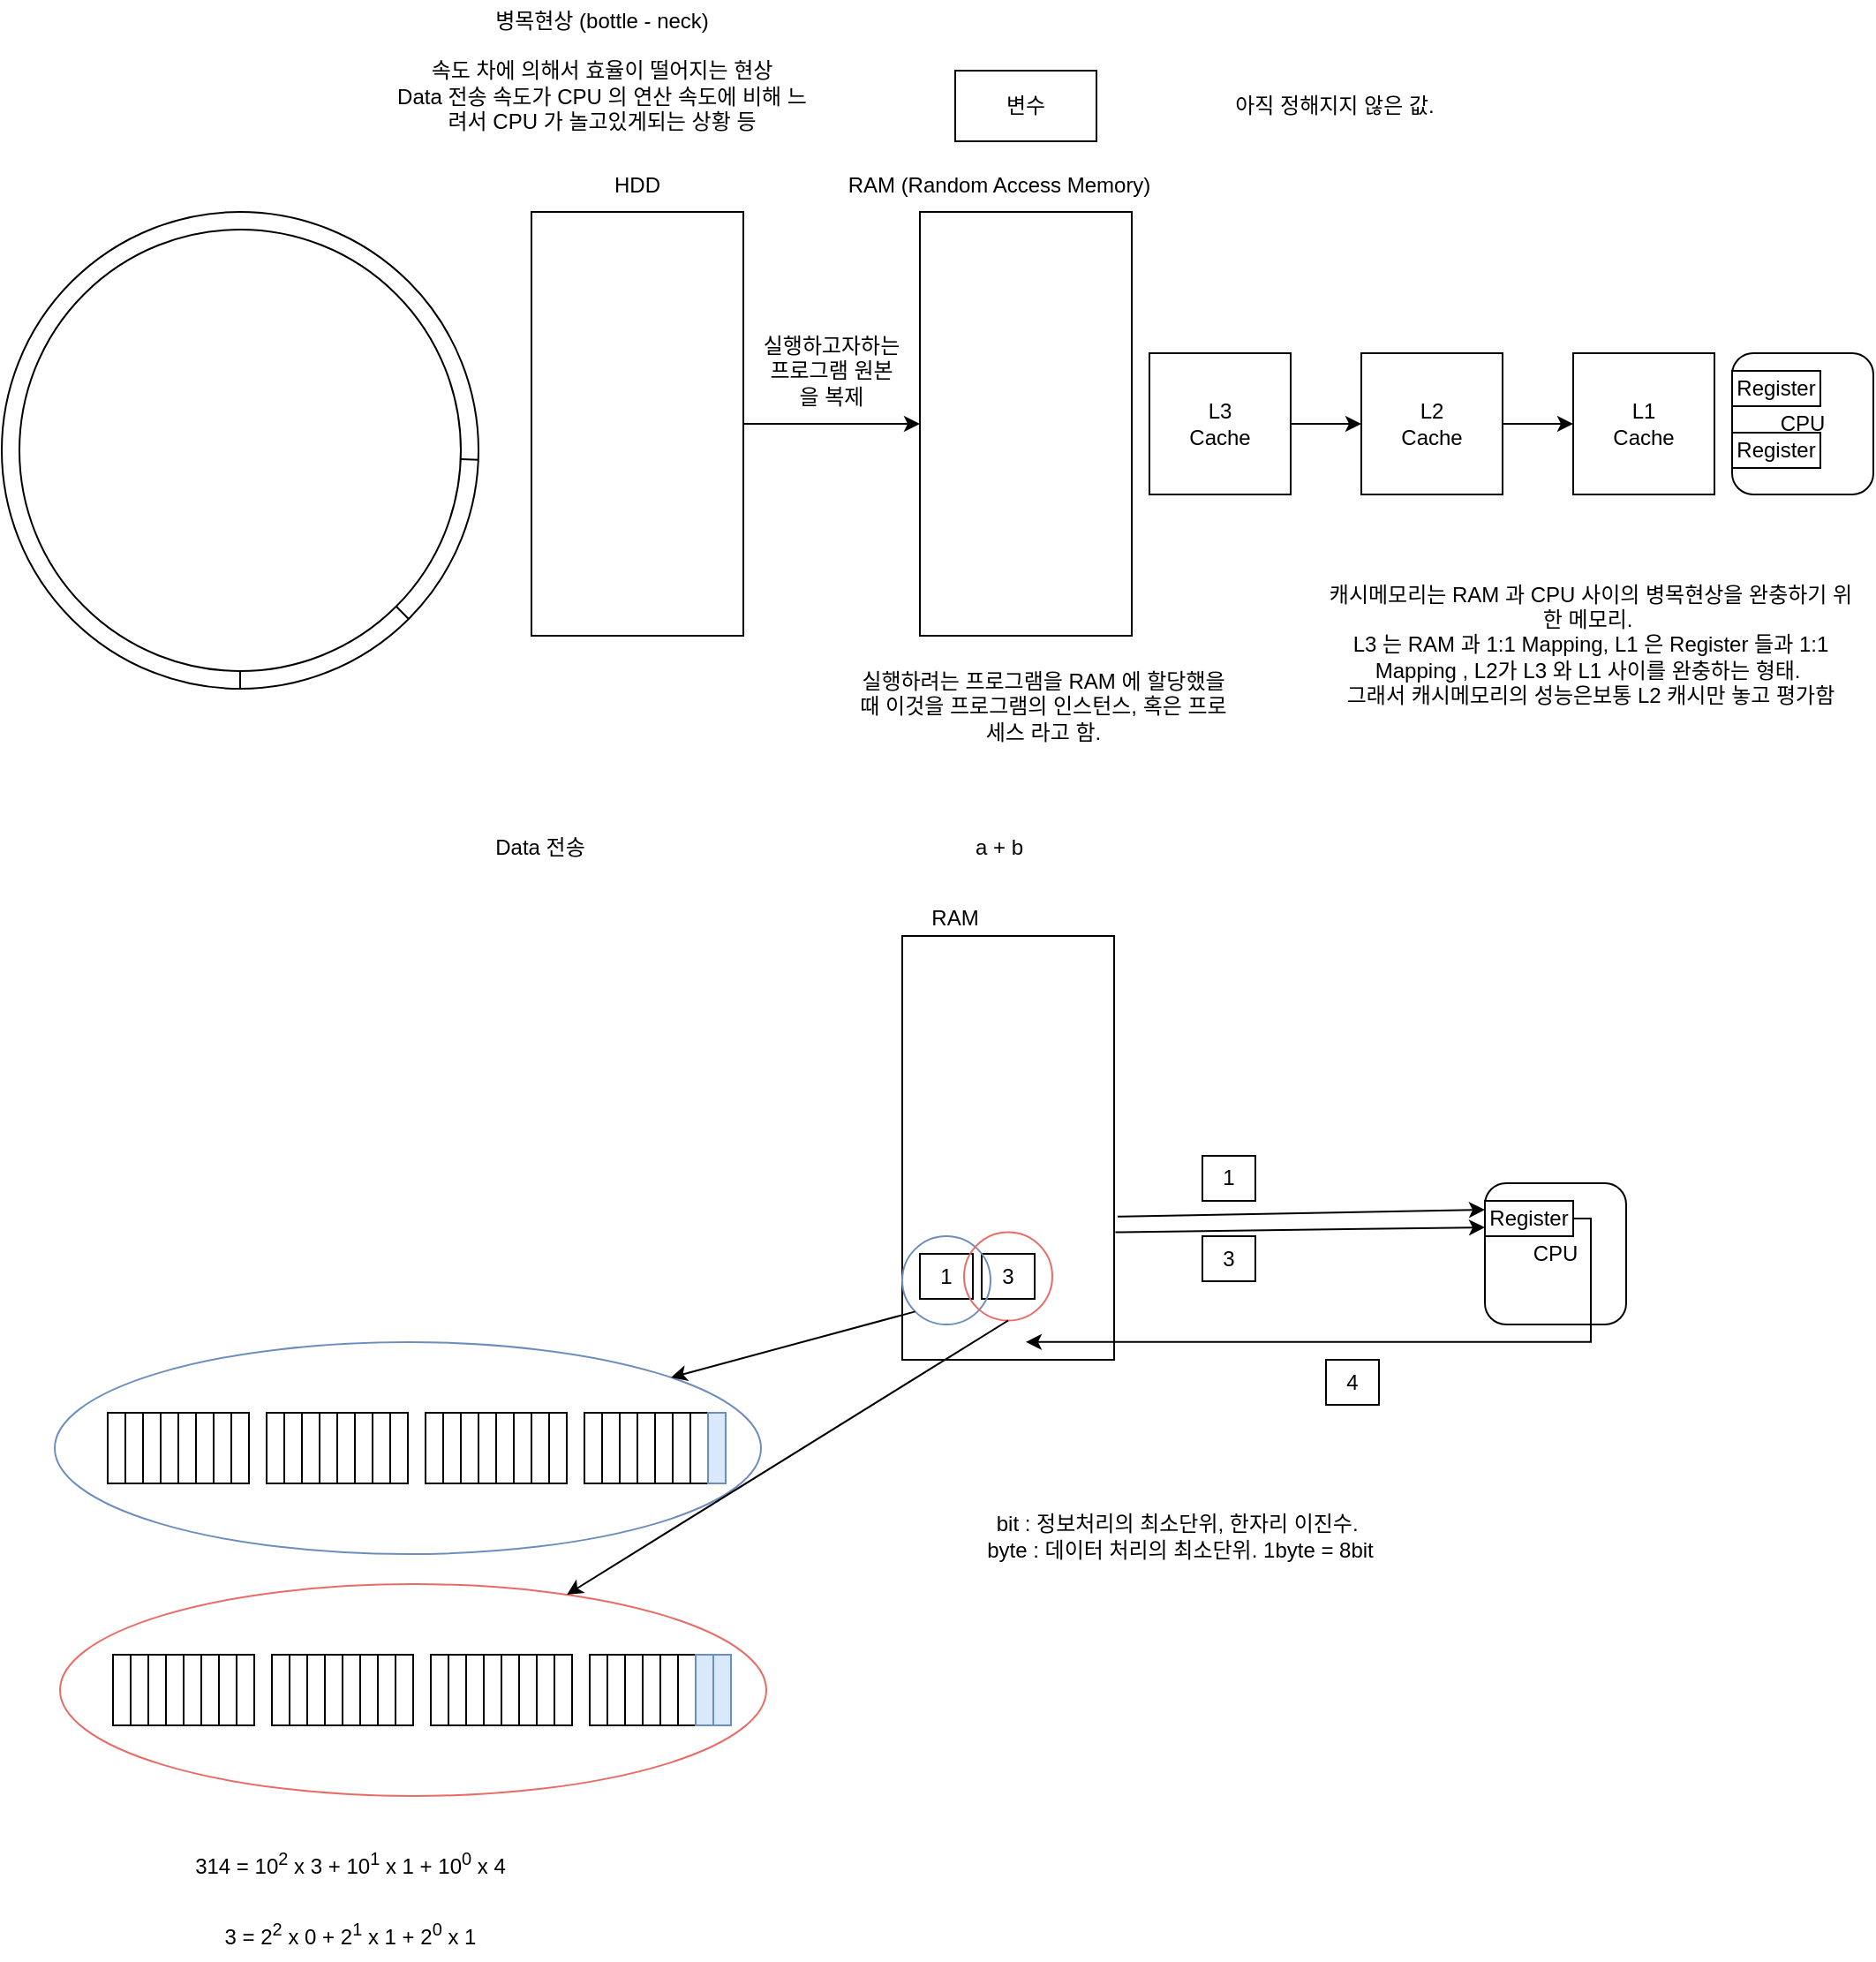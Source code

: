 <mxfile version="21.0.6" type="device"><diagram id="C5RBs43oDa-KdzZeNtuy" name="Page-1"><mxGraphModel dx="1756" dy="484" grid="1" gridSize="10" guides="1" tooltips="1" connect="1" arrows="1" fold="1" page="1" pageScale="1" pageWidth="827" pageHeight="1169" math="0" shadow="0"><root><mxCell id="WIyWlLk6GJQsqaUBKTNV-0"/><mxCell id="WIyWlLk6GJQsqaUBKTNV-1" parent="WIyWlLk6GJQsqaUBKTNV-0"/><mxCell id="YJlCzbso2T-TveJjGUCe-86" value="" style="ellipse;whiteSpace=wrap;html=1;fillColor=none;strokeColor=#6c8ebf;" vertex="1" parent="WIyWlLk6GJQsqaUBKTNV-1"><mxGeometry x="-470" y="760" width="400" height="120" as="geometry"/></mxCell><mxCell id="YJlCzbso2T-TveJjGUCe-2" value="변수" style="rounded=0;whiteSpace=wrap;html=1;" vertex="1" parent="WIyWlLk6GJQsqaUBKTNV-1"><mxGeometry x="40" y="40" width="80" height="40" as="geometry"/></mxCell><mxCell id="YJlCzbso2T-TveJjGUCe-3" value="아직 정해지지 않은 값." style="text;html=1;strokeColor=none;fillColor=none;align=center;verticalAlign=middle;whiteSpace=wrap;rounded=0;" vertex="1" parent="WIyWlLk6GJQsqaUBKTNV-1"><mxGeometry x="130" y="40" width="250" height="40" as="geometry"/></mxCell><mxCell id="YJlCzbso2T-TveJjGUCe-6" value="RAM (Random Access Memory)" style="text;html=1;strokeColor=none;fillColor=none;align=center;verticalAlign=middle;whiteSpace=wrap;rounded=0;" vertex="1" parent="WIyWlLk6GJQsqaUBKTNV-1"><mxGeometry x="-30" y="90" width="190" height="30" as="geometry"/></mxCell><mxCell id="YJlCzbso2T-TveJjGUCe-7" value="" style="rounded=0;whiteSpace=wrap;html=1;" vertex="1" parent="WIyWlLk6GJQsqaUBKTNV-1"><mxGeometry x="-200" y="120" width="120" height="240" as="geometry"/></mxCell><mxCell id="YJlCzbso2T-TveJjGUCe-8" value="HDD" style="text;html=1;strokeColor=none;fillColor=none;align=center;verticalAlign=middle;whiteSpace=wrap;rounded=0;" vertex="1" parent="WIyWlLk6GJQsqaUBKTNV-1"><mxGeometry x="-200" y="90" width="120" height="30" as="geometry"/></mxCell><mxCell id="YJlCzbso2T-TveJjGUCe-9" value="" style="ellipse;whiteSpace=wrap;html=1;aspect=fixed;" vertex="1" parent="WIyWlLk6GJQsqaUBKTNV-1"><mxGeometry x="-500" y="120" width="270" height="270" as="geometry"/></mxCell><mxCell id="YJlCzbso2T-TveJjGUCe-10" value="" style="ellipse;whiteSpace=wrap;html=1;aspect=fixed;" vertex="1" parent="WIyWlLk6GJQsqaUBKTNV-1"><mxGeometry x="-490" y="130" width="250" height="250" as="geometry"/></mxCell><mxCell id="YJlCzbso2T-TveJjGUCe-11" value="" style="endArrow=none;html=1;rounded=0;" edge="1" parent="WIyWlLk6GJQsqaUBKTNV-1" source="YJlCzbso2T-TveJjGUCe-9"><mxGeometry width="50" height="50" relative="1" as="geometry"><mxPoint x="-290" y="310" as="sourcePoint"/><mxPoint x="-240" y="260" as="targetPoint"/></mxGeometry></mxCell><mxCell id="YJlCzbso2T-TveJjGUCe-12" value="" style="endArrow=none;html=1;rounded=0;entryX=1;entryY=1;entryDx=0;entryDy=0;exitX=1;exitY=1;exitDx=0;exitDy=0;" edge="1" parent="WIyWlLk6GJQsqaUBKTNV-1" source="YJlCzbso2T-TveJjGUCe-10" target="YJlCzbso2T-TveJjGUCe-9"><mxGeometry width="50" height="50" relative="1" as="geometry"><mxPoint x="-220" y="270" as="sourcePoint"/><mxPoint x="-230" y="270" as="targetPoint"/></mxGeometry></mxCell><mxCell id="YJlCzbso2T-TveJjGUCe-13" value="" style="endArrow=none;html=1;rounded=0;entryX=0.5;entryY=1;entryDx=0;entryDy=0;exitX=0.5;exitY=1;exitDx=0;exitDy=0;" edge="1" parent="WIyWlLk6GJQsqaUBKTNV-1" source="YJlCzbso2T-TveJjGUCe-10" target="YJlCzbso2T-TveJjGUCe-9"><mxGeometry width="50" height="50" relative="1" as="geometry"><mxPoint x="-267" y="353" as="sourcePoint"/><mxPoint x="-260" y="360" as="targetPoint"/></mxGeometry></mxCell><mxCell id="YJlCzbso2T-TveJjGUCe-14" value="CPU" style="rounded=1;whiteSpace=wrap;html=1;" vertex="1" parent="WIyWlLk6GJQsqaUBKTNV-1"><mxGeometry x="480" y="200" width="80" height="80" as="geometry"/></mxCell><mxCell id="YJlCzbso2T-TveJjGUCe-18" value="Register" style="rounded=0;whiteSpace=wrap;html=1;" vertex="1" parent="WIyWlLk6GJQsqaUBKTNV-1"><mxGeometry x="480" y="210" width="50" height="20" as="geometry"/></mxCell><mxCell id="YJlCzbso2T-TveJjGUCe-20" value="Register" style="rounded=0;whiteSpace=wrap;html=1;" vertex="1" parent="WIyWlLk6GJQsqaUBKTNV-1"><mxGeometry x="480" y="245" width="50" height="20" as="geometry"/></mxCell><mxCell id="YJlCzbso2T-TveJjGUCe-21" value="병목현상 (bottle - neck)&lt;br&gt;&lt;br&gt;속도 차에 의해서 효율이 떨어지는 현상&lt;br&gt;Data 전송 속도가 CPU 의 연산 속도에 비해 느려서 CPU 가 놀고있게되는 상황 등" style="text;html=1;strokeColor=none;fillColor=none;align=center;verticalAlign=middle;whiteSpace=wrap;rounded=0;" vertex="1" parent="WIyWlLk6GJQsqaUBKTNV-1"><mxGeometry x="-280" width="240" height="80" as="geometry"/></mxCell><mxCell id="YJlCzbso2T-TveJjGUCe-22" value="" style="rounded=0;whiteSpace=wrap;html=1;" vertex="1" parent="WIyWlLk6GJQsqaUBKTNV-1"><mxGeometry x="20" y="120" width="120" height="240" as="geometry"/></mxCell><mxCell id="YJlCzbso2T-TveJjGUCe-23" value="" style="endArrow=classic;html=1;rounded=0;exitX=1;exitY=0.5;exitDx=0;exitDy=0;" edge="1" parent="WIyWlLk6GJQsqaUBKTNV-1" source="YJlCzbso2T-TveJjGUCe-7" target="YJlCzbso2T-TveJjGUCe-22"><mxGeometry width="50" height="50" relative="1" as="geometry"><mxPoint x="100" y="280" as="sourcePoint"/><mxPoint x="150" y="230" as="targetPoint"/></mxGeometry></mxCell><mxCell id="YJlCzbso2T-TveJjGUCe-24" value="실행하고자하는 프로그램 원본을 복제" style="text;html=1;strokeColor=none;fillColor=none;align=center;verticalAlign=middle;whiteSpace=wrap;rounded=0;" vertex="1" parent="WIyWlLk6GJQsqaUBKTNV-1"><mxGeometry x="-70" y="190" width="80" height="40" as="geometry"/></mxCell><mxCell id="YJlCzbso2T-TveJjGUCe-25" value="실행하려는 프로그램을 RAM 에 할당했을 때 이것을 프로그램의 인스턴스, 혹은 프로세스 라고 함." style="text;html=1;strokeColor=none;fillColor=none;align=center;verticalAlign=middle;whiteSpace=wrap;rounded=0;" vertex="1" parent="WIyWlLk6GJQsqaUBKTNV-1"><mxGeometry x="-20" y="380" width="220" height="40" as="geometry"/></mxCell><mxCell id="YJlCzbso2T-TveJjGUCe-27" value="Data 전송" style="text;html=1;strokeColor=none;fillColor=none;align=center;verticalAlign=middle;whiteSpace=wrap;rounded=0;" vertex="1" parent="WIyWlLk6GJQsqaUBKTNV-1"><mxGeometry x="-260" y="460" width="130" height="40" as="geometry"/></mxCell><mxCell id="YJlCzbso2T-TveJjGUCe-29" value="L3&lt;br&gt;Cache" style="rounded=0;whiteSpace=wrap;html=1;" vertex="1" parent="WIyWlLk6GJQsqaUBKTNV-1"><mxGeometry x="150" y="200" width="80" height="80" as="geometry"/></mxCell><mxCell id="YJlCzbso2T-TveJjGUCe-30" value="L2&lt;br&gt;Cache" style="rounded=0;whiteSpace=wrap;html=1;" vertex="1" parent="WIyWlLk6GJQsqaUBKTNV-1"><mxGeometry x="270" y="200" width="80" height="80" as="geometry"/></mxCell><mxCell id="YJlCzbso2T-TveJjGUCe-32" value="L1&lt;br&gt;Cache" style="rounded=0;whiteSpace=wrap;html=1;" vertex="1" parent="WIyWlLk6GJQsqaUBKTNV-1"><mxGeometry x="390" y="200" width="80" height="80" as="geometry"/></mxCell><mxCell id="YJlCzbso2T-TveJjGUCe-34" value="" style="endArrow=classic;html=1;rounded=0;exitX=1;exitY=0.5;exitDx=0;exitDy=0;" edge="1" parent="WIyWlLk6GJQsqaUBKTNV-1" source="YJlCzbso2T-TveJjGUCe-29" target="YJlCzbso2T-TveJjGUCe-30"><mxGeometry width="50" height="50" relative="1" as="geometry"><mxPoint x="-70" y="250" as="sourcePoint"/><mxPoint x="30" y="250" as="targetPoint"/></mxGeometry></mxCell><mxCell id="YJlCzbso2T-TveJjGUCe-35" value="" style="endArrow=classic;html=1;rounded=0;exitX=1;exitY=0.5;exitDx=0;exitDy=0;entryX=0;entryY=0.5;entryDx=0;entryDy=0;" edge="1" parent="WIyWlLk6GJQsqaUBKTNV-1" source="YJlCzbso2T-TveJjGUCe-30" target="YJlCzbso2T-TveJjGUCe-32"><mxGeometry width="50" height="50" relative="1" as="geometry"><mxPoint x="240" y="250" as="sourcePoint"/><mxPoint x="280" y="250" as="targetPoint"/></mxGeometry></mxCell><mxCell id="YJlCzbso2T-TveJjGUCe-36" value="캐시메모리는 RAM 과 CPU 사이의 병목현상을 완충하기 위한 메모리.&amp;nbsp;&lt;br&gt;L3 는 RAM 과 1:1 Mapping, L1 은 Register 들과 1:1 Mapping , L2가 L3 와 L1 사이를 완충하는 형태.&amp;nbsp;&lt;br&gt;그래서 캐시메모리의 성능은보통 L2 캐시만 놓고 평가함" style="text;html=1;strokeColor=none;fillColor=none;align=center;verticalAlign=middle;whiteSpace=wrap;rounded=0;" vertex="1" parent="WIyWlLk6GJQsqaUBKTNV-1"><mxGeometry x="250" y="330" width="300" height="70" as="geometry"/></mxCell><mxCell id="YJlCzbso2T-TveJjGUCe-38" value="a + b" style="text;html=1;strokeColor=none;fillColor=none;align=center;verticalAlign=middle;whiteSpace=wrap;rounded=0;" vertex="1" parent="WIyWlLk6GJQsqaUBKTNV-1"><mxGeometry x="35" y="470" width="60" height="20" as="geometry"/></mxCell><mxCell id="YJlCzbso2T-TveJjGUCe-39" value="" style="rounded=0;whiteSpace=wrap;html=1;" vertex="1" parent="WIyWlLk6GJQsqaUBKTNV-1"><mxGeometry x="10" y="530" width="120" height="240" as="geometry"/></mxCell><mxCell id="YJlCzbso2T-TveJjGUCe-40" value="RAM" style="text;html=1;strokeColor=none;fillColor=none;align=center;verticalAlign=middle;whiteSpace=wrap;rounded=0;" vertex="1" parent="WIyWlLk6GJQsqaUBKTNV-1"><mxGeometry x="10" y="510" width="60" height="20" as="geometry"/></mxCell><mxCell id="YJlCzbso2T-TveJjGUCe-41" value="1" style="rounded=0;whiteSpace=wrap;html=1;" vertex="1" parent="WIyWlLk6GJQsqaUBKTNV-1"><mxGeometry x="20" y="710" width="30" height="25.5" as="geometry"/></mxCell><mxCell id="YJlCzbso2T-TveJjGUCe-42" value="3" style="rounded=0;whiteSpace=wrap;html=1;" vertex="1" parent="WIyWlLk6GJQsqaUBKTNV-1"><mxGeometry x="55" y="710" width="30" height="25.5" as="geometry"/></mxCell><mxCell id="YJlCzbso2T-TveJjGUCe-43" value="CPU" style="rounded=1;whiteSpace=wrap;html=1;" vertex="1" parent="WIyWlLk6GJQsqaUBKTNV-1"><mxGeometry x="340" y="670" width="80" height="80" as="geometry"/></mxCell><mxCell id="YJlCzbso2T-TveJjGUCe-49" style="edgeStyle=orthogonalEdgeStyle;rounded=0;orthogonalLoop=1;jettySize=auto;html=1;entryX=0.583;entryY=0.958;entryDx=0;entryDy=0;entryPerimeter=0;" edge="1" parent="WIyWlLk6GJQsqaUBKTNV-1" source="YJlCzbso2T-TveJjGUCe-44" target="YJlCzbso2T-TveJjGUCe-39"><mxGeometry relative="1" as="geometry"><mxPoint x="500" y="690" as="targetPoint"/><Array as="points"><mxPoint x="400" y="690"/><mxPoint x="400" y="760"/></Array></mxGeometry></mxCell><mxCell id="YJlCzbso2T-TveJjGUCe-44" value="Register" style="rounded=0;whiteSpace=wrap;html=1;" vertex="1" parent="WIyWlLk6GJQsqaUBKTNV-1"><mxGeometry x="340" y="680" width="50" height="20" as="geometry"/></mxCell><mxCell id="YJlCzbso2T-TveJjGUCe-45" value="" style="endArrow=classic;html=1;rounded=0;exitX=1.017;exitY=0.662;exitDx=0;exitDy=0;exitPerimeter=0;entryX=0;entryY=0.25;entryDx=0;entryDy=0;" edge="1" parent="WIyWlLk6GJQsqaUBKTNV-1" source="YJlCzbso2T-TveJjGUCe-39" target="YJlCzbso2T-TveJjGUCe-44"><mxGeometry width="50" height="50" relative="1" as="geometry"><mxPoint x="260" y="630" as="sourcePoint"/><mxPoint x="310" y="580" as="targetPoint"/></mxGeometry></mxCell><mxCell id="YJlCzbso2T-TveJjGUCe-46" value="" style="endArrow=classic;html=1;rounded=0;exitX=1.006;exitY=0.699;exitDx=0;exitDy=0;exitPerimeter=0;entryX=0;entryY=0.75;entryDx=0;entryDy=0;" edge="1" parent="WIyWlLk6GJQsqaUBKTNV-1" source="YJlCzbso2T-TveJjGUCe-39" target="YJlCzbso2T-TveJjGUCe-44"><mxGeometry width="50" height="50" relative="1" as="geometry"><mxPoint x="142" y="699" as="sourcePoint"/><mxPoint x="350" y="695" as="targetPoint"/></mxGeometry></mxCell><mxCell id="YJlCzbso2T-TveJjGUCe-47" value="1" style="rounded=0;whiteSpace=wrap;html=1;" vertex="1" parent="WIyWlLk6GJQsqaUBKTNV-1"><mxGeometry x="180" y="654.5" width="30" height="25.5" as="geometry"/></mxCell><mxCell id="YJlCzbso2T-TveJjGUCe-48" value="3" style="rounded=0;whiteSpace=wrap;html=1;" vertex="1" parent="WIyWlLk6GJQsqaUBKTNV-1"><mxGeometry x="180" y="700" width="30" height="25.5" as="geometry"/></mxCell><mxCell id="YJlCzbso2T-TveJjGUCe-50" value="4" style="rounded=0;whiteSpace=wrap;html=1;" vertex="1" parent="WIyWlLk6GJQsqaUBKTNV-1"><mxGeometry x="250" y="770" width="30" height="25.5" as="geometry"/></mxCell><mxCell id="YJlCzbso2T-TveJjGUCe-51" value="bit : 정보처리의 최소단위, 한자리 이진수.&amp;nbsp;&lt;br&gt;byte : 데이터 처리의 최소단위. 1byte = 8bit" style="text;html=1;strokeColor=none;fillColor=none;align=center;verticalAlign=middle;whiteSpace=wrap;rounded=0;" vertex="1" parent="WIyWlLk6GJQsqaUBKTNV-1"><mxGeometry x="5" y="830" width="325" height="80" as="geometry"/></mxCell><mxCell id="YJlCzbso2T-TveJjGUCe-52" value="" style="rounded=0;whiteSpace=wrap;html=1;" vertex="1" parent="WIyWlLk6GJQsqaUBKTNV-1"><mxGeometry x="-440" y="800" width="10" height="40" as="geometry"/></mxCell><mxCell id="YJlCzbso2T-TveJjGUCe-53" value="" style="rounded=0;whiteSpace=wrap;html=1;" vertex="1" parent="WIyWlLk6GJQsqaUBKTNV-1"><mxGeometry x="-430" y="800" width="10" height="40" as="geometry"/></mxCell><mxCell id="YJlCzbso2T-TveJjGUCe-54" value="" style="rounded=0;whiteSpace=wrap;html=1;" vertex="1" parent="WIyWlLk6GJQsqaUBKTNV-1"><mxGeometry x="-420" y="800" width="10" height="40" as="geometry"/></mxCell><mxCell id="YJlCzbso2T-TveJjGUCe-55" value="" style="rounded=0;whiteSpace=wrap;html=1;" vertex="1" parent="WIyWlLk6GJQsqaUBKTNV-1"><mxGeometry x="-410" y="800" width="10" height="40" as="geometry"/></mxCell><mxCell id="YJlCzbso2T-TveJjGUCe-56" value="" style="rounded=0;whiteSpace=wrap;html=1;" vertex="1" parent="WIyWlLk6GJQsqaUBKTNV-1"><mxGeometry x="-400" y="800" width="10" height="40" as="geometry"/></mxCell><mxCell id="YJlCzbso2T-TveJjGUCe-57" value="" style="rounded=0;whiteSpace=wrap;html=1;" vertex="1" parent="WIyWlLk6GJQsqaUBKTNV-1"><mxGeometry x="-390" y="800" width="10" height="40" as="geometry"/></mxCell><mxCell id="YJlCzbso2T-TveJjGUCe-58" value="" style="rounded=0;whiteSpace=wrap;html=1;" vertex="1" parent="WIyWlLk6GJQsqaUBKTNV-1"><mxGeometry x="-380" y="800" width="10" height="40" as="geometry"/></mxCell><mxCell id="YJlCzbso2T-TveJjGUCe-59" value="" style="rounded=0;whiteSpace=wrap;html=1;" vertex="1" parent="WIyWlLk6GJQsqaUBKTNV-1"><mxGeometry x="-370" y="800" width="10" height="40" as="geometry"/></mxCell><mxCell id="YJlCzbso2T-TveJjGUCe-60" value="" style="rounded=0;whiteSpace=wrap;html=1;" vertex="1" parent="WIyWlLk6GJQsqaUBKTNV-1"><mxGeometry x="-350" y="800" width="10" height="40" as="geometry"/></mxCell><mxCell id="YJlCzbso2T-TveJjGUCe-61" value="" style="rounded=0;whiteSpace=wrap;html=1;" vertex="1" parent="WIyWlLk6GJQsqaUBKTNV-1"><mxGeometry x="-340" y="800" width="10" height="40" as="geometry"/></mxCell><mxCell id="YJlCzbso2T-TveJjGUCe-62" value="" style="rounded=0;whiteSpace=wrap;html=1;" vertex="1" parent="WIyWlLk6GJQsqaUBKTNV-1"><mxGeometry x="-330" y="800" width="10" height="40" as="geometry"/></mxCell><mxCell id="YJlCzbso2T-TveJjGUCe-63" value="" style="rounded=0;whiteSpace=wrap;html=1;" vertex="1" parent="WIyWlLk6GJQsqaUBKTNV-1"><mxGeometry x="-320" y="800" width="10" height="40" as="geometry"/></mxCell><mxCell id="YJlCzbso2T-TveJjGUCe-64" value="" style="rounded=0;whiteSpace=wrap;html=1;" vertex="1" parent="WIyWlLk6GJQsqaUBKTNV-1"><mxGeometry x="-310" y="800" width="10" height="40" as="geometry"/></mxCell><mxCell id="YJlCzbso2T-TveJjGUCe-65" value="" style="rounded=0;whiteSpace=wrap;html=1;" vertex="1" parent="WIyWlLk6GJQsqaUBKTNV-1"><mxGeometry x="-300" y="800" width="10" height="40" as="geometry"/></mxCell><mxCell id="YJlCzbso2T-TveJjGUCe-66" value="" style="rounded=0;whiteSpace=wrap;html=1;" vertex="1" parent="WIyWlLk6GJQsqaUBKTNV-1"><mxGeometry x="-290" y="800" width="10" height="40" as="geometry"/></mxCell><mxCell id="YJlCzbso2T-TveJjGUCe-67" value="" style="rounded=0;whiteSpace=wrap;html=1;" vertex="1" parent="WIyWlLk6GJQsqaUBKTNV-1"><mxGeometry x="-280" y="800" width="10" height="40" as="geometry"/></mxCell><mxCell id="YJlCzbso2T-TveJjGUCe-68" value="" style="rounded=0;whiteSpace=wrap;html=1;" vertex="1" parent="WIyWlLk6GJQsqaUBKTNV-1"><mxGeometry x="-260" y="800" width="10" height="40" as="geometry"/></mxCell><mxCell id="YJlCzbso2T-TveJjGUCe-69" value="" style="rounded=0;whiteSpace=wrap;html=1;" vertex="1" parent="WIyWlLk6GJQsqaUBKTNV-1"><mxGeometry x="-250" y="800" width="10" height="40" as="geometry"/></mxCell><mxCell id="YJlCzbso2T-TveJjGUCe-70" value="" style="rounded=0;whiteSpace=wrap;html=1;" vertex="1" parent="WIyWlLk6GJQsqaUBKTNV-1"><mxGeometry x="-240" y="800" width="10" height="40" as="geometry"/></mxCell><mxCell id="YJlCzbso2T-TveJjGUCe-71" value="" style="rounded=0;whiteSpace=wrap;html=1;" vertex="1" parent="WIyWlLk6GJQsqaUBKTNV-1"><mxGeometry x="-230" y="800" width="10" height="40" as="geometry"/></mxCell><mxCell id="YJlCzbso2T-TveJjGUCe-72" value="" style="rounded=0;whiteSpace=wrap;html=1;" vertex="1" parent="WIyWlLk6GJQsqaUBKTNV-1"><mxGeometry x="-220" y="800" width="10" height="40" as="geometry"/></mxCell><mxCell id="YJlCzbso2T-TveJjGUCe-73" value="" style="rounded=0;whiteSpace=wrap;html=1;" vertex="1" parent="WIyWlLk6GJQsqaUBKTNV-1"><mxGeometry x="-210" y="800" width="10" height="40" as="geometry"/></mxCell><mxCell id="YJlCzbso2T-TveJjGUCe-74" value="" style="rounded=0;whiteSpace=wrap;html=1;" vertex="1" parent="WIyWlLk6GJQsqaUBKTNV-1"><mxGeometry x="-200" y="800" width="10" height="40" as="geometry"/></mxCell><mxCell id="YJlCzbso2T-TveJjGUCe-75" value="" style="rounded=0;whiteSpace=wrap;html=1;" vertex="1" parent="WIyWlLk6GJQsqaUBKTNV-1"><mxGeometry x="-190" y="800" width="10" height="40" as="geometry"/></mxCell><mxCell id="YJlCzbso2T-TveJjGUCe-76" value="" style="rounded=0;whiteSpace=wrap;html=1;" vertex="1" parent="WIyWlLk6GJQsqaUBKTNV-1"><mxGeometry x="-170" y="800" width="10" height="40" as="geometry"/></mxCell><mxCell id="YJlCzbso2T-TveJjGUCe-77" value="" style="rounded=0;whiteSpace=wrap;html=1;" vertex="1" parent="WIyWlLk6GJQsqaUBKTNV-1"><mxGeometry x="-160" y="800" width="10" height="40" as="geometry"/></mxCell><mxCell id="YJlCzbso2T-TveJjGUCe-78" value="" style="rounded=0;whiteSpace=wrap;html=1;" vertex="1" parent="WIyWlLk6GJQsqaUBKTNV-1"><mxGeometry x="-150" y="800" width="10" height="40" as="geometry"/></mxCell><mxCell id="YJlCzbso2T-TveJjGUCe-79" value="" style="rounded=0;whiteSpace=wrap;html=1;" vertex="1" parent="WIyWlLk6GJQsqaUBKTNV-1"><mxGeometry x="-140" y="800" width="10" height="40" as="geometry"/></mxCell><mxCell id="YJlCzbso2T-TveJjGUCe-80" value="" style="rounded=0;whiteSpace=wrap;html=1;" vertex="1" parent="WIyWlLk6GJQsqaUBKTNV-1"><mxGeometry x="-130" y="800" width="10" height="40" as="geometry"/></mxCell><mxCell id="YJlCzbso2T-TveJjGUCe-81" value="" style="rounded=0;whiteSpace=wrap;html=1;" vertex="1" parent="WIyWlLk6GJQsqaUBKTNV-1"><mxGeometry x="-120" y="800" width="10" height="40" as="geometry"/></mxCell><mxCell id="YJlCzbso2T-TveJjGUCe-82" value="" style="rounded=0;whiteSpace=wrap;html=1;" vertex="1" parent="WIyWlLk6GJQsqaUBKTNV-1"><mxGeometry x="-110" y="800" width="10" height="40" as="geometry"/></mxCell><mxCell id="YJlCzbso2T-TveJjGUCe-83" value="" style="rounded=0;whiteSpace=wrap;html=1;fillColor=#dae8fc;strokeColor=#6c8ebf;" vertex="1" parent="WIyWlLk6GJQsqaUBKTNV-1"><mxGeometry x="-100" y="800" width="10" height="40" as="geometry"/></mxCell><mxCell id="YJlCzbso2T-TveJjGUCe-84" value="" style="ellipse;whiteSpace=wrap;html=1;fillColor=none;strokeColor=#6c8ebf;" vertex="1" parent="WIyWlLk6GJQsqaUBKTNV-1"><mxGeometry x="10" y="700" width="50" height="50" as="geometry"/></mxCell><mxCell id="YJlCzbso2T-TveJjGUCe-85" value="" style="endArrow=classic;html=1;rounded=0;exitX=0;exitY=1;exitDx=0;exitDy=0;" edge="1" parent="WIyWlLk6GJQsqaUBKTNV-1" source="YJlCzbso2T-TveJjGUCe-84" target="YJlCzbso2T-TveJjGUCe-86"><mxGeometry width="50" height="50" relative="1" as="geometry"><mxPoint x="-140" y="790" as="sourcePoint"/><mxPoint x="-270" y="780" as="targetPoint"/></mxGeometry></mxCell><mxCell id="YJlCzbso2T-TveJjGUCe-88" value="" style="ellipse;whiteSpace=wrap;html=1;fillColor=none;strokeColor=#EA6B66;" vertex="1" parent="WIyWlLk6GJQsqaUBKTNV-1"><mxGeometry x="45" y="697.75" width="50" height="50" as="geometry"/></mxCell><mxCell id="YJlCzbso2T-TveJjGUCe-89" value="" style="ellipse;whiteSpace=wrap;html=1;fillColor=none;strokeColor=#EA6B66;" vertex="1" parent="WIyWlLk6GJQsqaUBKTNV-1"><mxGeometry x="-467" y="897" width="400" height="120" as="geometry"/></mxCell><mxCell id="YJlCzbso2T-TveJjGUCe-90" value="" style="rounded=0;whiteSpace=wrap;html=1;" vertex="1" parent="WIyWlLk6GJQsqaUBKTNV-1"><mxGeometry x="-437" y="937" width="10" height="40" as="geometry"/></mxCell><mxCell id="YJlCzbso2T-TveJjGUCe-91" value="" style="rounded=0;whiteSpace=wrap;html=1;" vertex="1" parent="WIyWlLk6GJQsqaUBKTNV-1"><mxGeometry x="-427" y="937" width="10" height="40" as="geometry"/></mxCell><mxCell id="YJlCzbso2T-TveJjGUCe-92" value="" style="rounded=0;whiteSpace=wrap;html=1;" vertex="1" parent="WIyWlLk6GJQsqaUBKTNV-1"><mxGeometry x="-417" y="937" width="10" height="40" as="geometry"/></mxCell><mxCell id="YJlCzbso2T-TveJjGUCe-93" value="" style="rounded=0;whiteSpace=wrap;html=1;" vertex="1" parent="WIyWlLk6GJQsqaUBKTNV-1"><mxGeometry x="-407" y="937" width="10" height="40" as="geometry"/></mxCell><mxCell id="YJlCzbso2T-TveJjGUCe-94" value="" style="rounded=0;whiteSpace=wrap;html=1;" vertex="1" parent="WIyWlLk6GJQsqaUBKTNV-1"><mxGeometry x="-397" y="937" width="10" height="40" as="geometry"/></mxCell><mxCell id="YJlCzbso2T-TveJjGUCe-95" value="" style="rounded=0;whiteSpace=wrap;html=1;" vertex="1" parent="WIyWlLk6GJQsqaUBKTNV-1"><mxGeometry x="-387" y="937" width="10" height="40" as="geometry"/></mxCell><mxCell id="YJlCzbso2T-TveJjGUCe-96" value="" style="rounded=0;whiteSpace=wrap;html=1;" vertex="1" parent="WIyWlLk6GJQsqaUBKTNV-1"><mxGeometry x="-377" y="937" width="10" height="40" as="geometry"/></mxCell><mxCell id="YJlCzbso2T-TveJjGUCe-97" value="" style="rounded=0;whiteSpace=wrap;html=1;" vertex="1" parent="WIyWlLk6GJQsqaUBKTNV-1"><mxGeometry x="-367" y="937" width="10" height="40" as="geometry"/></mxCell><mxCell id="YJlCzbso2T-TveJjGUCe-98" value="" style="rounded=0;whiteSpace=wrap;html=1;" vertex="1" parent="WIyWlLk6GJQsqaUBKTNV-1"><mxGeometry x="-347" y="937" width="10" height="40" as="geometry"/></mxCell><mxCell id="YJlCzbso2T-TveJjGUCe-99" value="" style="rounded=0;whiteSpace=wrap;html=1;" vertex="1" parent="WIyWlLk6GJQsqaUBKTNV-1"><mxGeometry x="-337" y="937" width="10" height="40" as="geometry"/></mxCell><mxCell id="YJlCzbso2T-TveJjGUCe-100" value="" style="rounded=0;whiteSpace=wrap;html=1;" vertex="1" parent="WIyWlLk6GJQsqaUBKTNV-1"><mxGeometry x="-327" y="937" width="10" height="40" as="geometry"/></mxCell><mxCell id="YJlCzbso2T-TveJjGUCe-101" value="" style="rounded=0;whiteSpace=wrap;html=1;" vertex="1" parent="WIyWlLk6GJQsqaUBKTNV-1"><mxGeometry x="-317" y="937" width="10" height="40" as="geometry"/></mxCell><mxCell id="YJlCzbso2T-TveJjGUCe-102" value="" style="rounded=0;whiteSpace=wrap;html=1;" vertex="1" parent="WIyWlLk6GJQsqaUBKTNV-1"><mxGeometry x="-307" y="937" width="10" height="40" as="geometry"/></mxCell><mxCell id="YJlCzbso2T-TveJjGUCe-103" value="" style="rounded=0;whiteSpace=wrap;html=1;" vertex="1" parent="WIyWlLk6GJQsqaUBKTNV-1"><mxGeometry x="-297" y="937" width="10" height="40" as="geometry"/></mxCell><mxCell id="YJlCzbso2T-TveJjGUCe-104" value="" style="rounded=0;whiteSpace=wrap;html=1;" vertex="1" parent="WIyWlLk6GJQsqaUBKTNV-1"><mxGeometry x="-287" y="937" width="10" height="40" as="geometry"/></mxCell><mxCell id="YJlCzbso2T-TveJjGUCe-105" value="" style="rounded=0;whiteSpace=wrap;html=1;" vertex="1" parent="WIyWlLk6GJQsqaUBKTNV-1"><mxGeometry x="-277" y="937" width="10" height="40" as="geometry"/></mxCell><mxCell id="YJlCzbso2T-TveJjGUCe-106" value="" style="rounded=0;whiteSpace=wrap;html=1;" vertex="1" parent="WIyWlLk6GJQsqaUBKTNV-1"><mxGeometry x="-257" y="937" width="10" height="40" as="geometry"/></mxCell><mxCell id="YJlCzbso2T-TveJjGUCe-107" value="" style="rounded=0;whiteSpace=wrap;html=1;" vertex="1" parent="WIyWlLk6GJQsqaUBKTNV-1"><mxGeometry x="-247" y="937" width="10" height="40" as="geometry"/></mxCell><mxCell id="YJlCzbso2T-TveJjGUCe-108" value="" style="rounded=0;whiteSpace=wrap;html=1;" vertex="1" parent="WIyWlLk6GJQsqaUBKTNV-1"><mxGeometry x="-237" y="937" width="10" height="40" as="geometry"/></mxCell><mxCell id="YJlCzbso2T-TveJjGUCe-109" value="" style="rounded=0;whiteSpace=wrap;html=1;" vertex="1" parent="WIyWlLk6GJQsqaUBKTNV-1"><mxGeometry x="-227" y="937" width="10" height="40" as="geometry"/></mxCell><mxCell id="YJlCzbso2T-TveJjGUCe-110" value="" style="rounded=0;whiteSpace=wrap;html=1;" vertex="1" parent="WIyWlLk6GJQsqaUBKTNV-1"><mxGeometry x="-217" y="937" width="10" height="40" as="geometry"/></mxCell><mxCell id="YJlCzbso2T-TveJjGUCe-111" value="" style="rounded=0;whiteSpace=wrap;html=1;" vertex="1" parent="WIyWlLk6GJQsqaUBKTNV-1"><mxGeometry x="-207" y="937" width="10" height="40" as="geometry"/></mxCell><mxCell id="YJlCzbso2T-TveJjGUCe-112" value="" style="rounded=0;whiteSpace=wrap;html=1;" vertex="1" parent="WIyWlLk6GJQsqaUBKTNV-1"><mxGeometry x="-197" y="937" width="10" height="40" as="geometry"/></mxCell><mxCell id="YJlCzbso2T-TveJjGUCe-113" value="" style="rounded=0;whiteSpace=wrap;html=1;" vertex="1" parent="WIyWlLk6GJQsqaUBKTNV-1"><mxGeometry x="-187" y="937" width="10" height="40" as="geometry"/></mxCell><mxCell id="YJlCzbso2T-TveJjGUCe-114" value="" style="rounded=0;whiteSpace=wrap;html=1;" vertex="1" parent="WIyWlLk6GJQsqaUBKTNV-1"><mxGeometry x="-167" y="937" width="10" height="40" as="geometry"/></mxCell><mxCell id="YJlCzbso2T-TveJjGUCe-115" value="" style="rounded=0;whiteSpace=wrap;html=1;" vertex="1" parent="WIyWlLk6GJQsqaUBKTNV-1"><mxGeometry x="-157" y="937" width="10" height="40" as="geometry"/></mxCell><mxCell id="YJlCzbso2T-TveJjGUCe-116" value="" style="rounded=0;whiteSpace=wrap;html=1;" vertex="1" parent="WIyWlLk6GJQsqaUBKTNV-1"><mxGeometry x="-147" y="937" width="10" height="40" as="geometry"/></mxCell><mxCell id="YJlCzbso2T-TveJjGUCe-117" value="" style="rounded=0;whiteSpace=wrap;html=1;" vertex="1" parent="WIyWlLk6GJQsqaUBKTNV-1"><mxGeometry x="-137" y="937" width="10" height="40" as="geometry"/></mxCell><mxCell id="YJlCzbso2T-TveJjGUCe-118" value="" style="rounded=0;whiteSpace=wrap;html=1;" vertex="1" parent="WIyWlLk6GJQsqaUBKTNV-1"><mxGeometry x="-127" y="937" width="10" height="40" as="geometry"/></mxCell><mxCell id="YJlCzbso2T-TveJjGUCe-119" value="" style="rounded=0;whiteSpace=wrap;html=1;" vertex="1" parent="WIyWlLk6GJQsqaUBKTNV-1"><mxGeometry x="-117" y="937" width="10" height="40" as="geometry"/></mxCell><mxCell id="YJlCzbso2T-TveJjGUCe-120" value="" style="rounded=0;whiteSpace=wrap;html=1;fillColor=#dae8fc;strokeColor=#6c8ebf;" vertex="1" parent="WIyWlLk6GJQsqaUBKTNV-1"><mxGeometry x="-107" y="937" width="10" height="40" as="geometry"/></mxCell><mxCell id="YJlCzbso2T-TveJjGUCe-121" value="" style="rounded=0;whiteSpace=wrap;html=1;fillColor=#dae8fc;strokeColor=#6c8ebf;" vertex="1" parent="WIyWlLk6GJQsqaUBKTNV-1"><mxGeometry x="-97" y="937" width="10" height="40" as="geometry"/></mxCell><mxCell id="YJlCzbso2T-TveJjGUCe-122" value="" style="endArrow=classic;html=1;rounded=0;exitX=0.5;exitY=1;exitDx=0;exitDy=0;" edge="1" target="YJlCzbso2T-TveJjGUCe-89" parent="WIyWlLk6GJQsqaUBKTNV-1" source="YJlCzbso2T-TveJjGUCe-88"><mxGeometry width="50" height="50" relative="1" as="geometry"><mxPoint x="20" y="880" as="sourcePoint"/><mxPoint x="-267" y="917" as="targetPoint"/></mxGeometry></mxCell><mxCell id="YJlCzbso2T-TveJjGUCe-125" value="314 = 10&lt;sup&gt;2&lt;/sup&gt; x 3 + 10&lt;sup&gt;1&lt;/sup&gt; x 1 + 10&lt;sup&gt;0&lt;/sup&gt; x 4" style="text;html=1;strokeColor=none;fillColor=none;align=center;verticalAlign=middle;whiteSpace=wrap;rounded=0;" vertex="1" parent="WIyWlLk6GJQsqaUBKTNV-1"><mxGeometry x="-425" y="1040" width="245" height="30" as="geometry"/></mxCell><mxCell id="YJlCzbso2T-TveJjGUCe-126" value="3 = 2&lt;sup&gt;2&lt;/sup&gt; x 0 + 2&lt;sup&gt;1&lt;/sup&gt; x 1 + 2&lt;sup&gt;0&lt;/sup&gt; x 1" style="text;html=1;strokeColor=none;fillColor=none;align=center;verticalAlign=middle;whiteSpace=wrap;rounded=0;" vertex="1" parent="WIyWlLk6GJQsqaUBKTNV-1"><mxGeometry x="-425" y="1080" width="245" height="30" as="geometry"/></mxCell></root></mxGraphModel></diagram></mxfile>